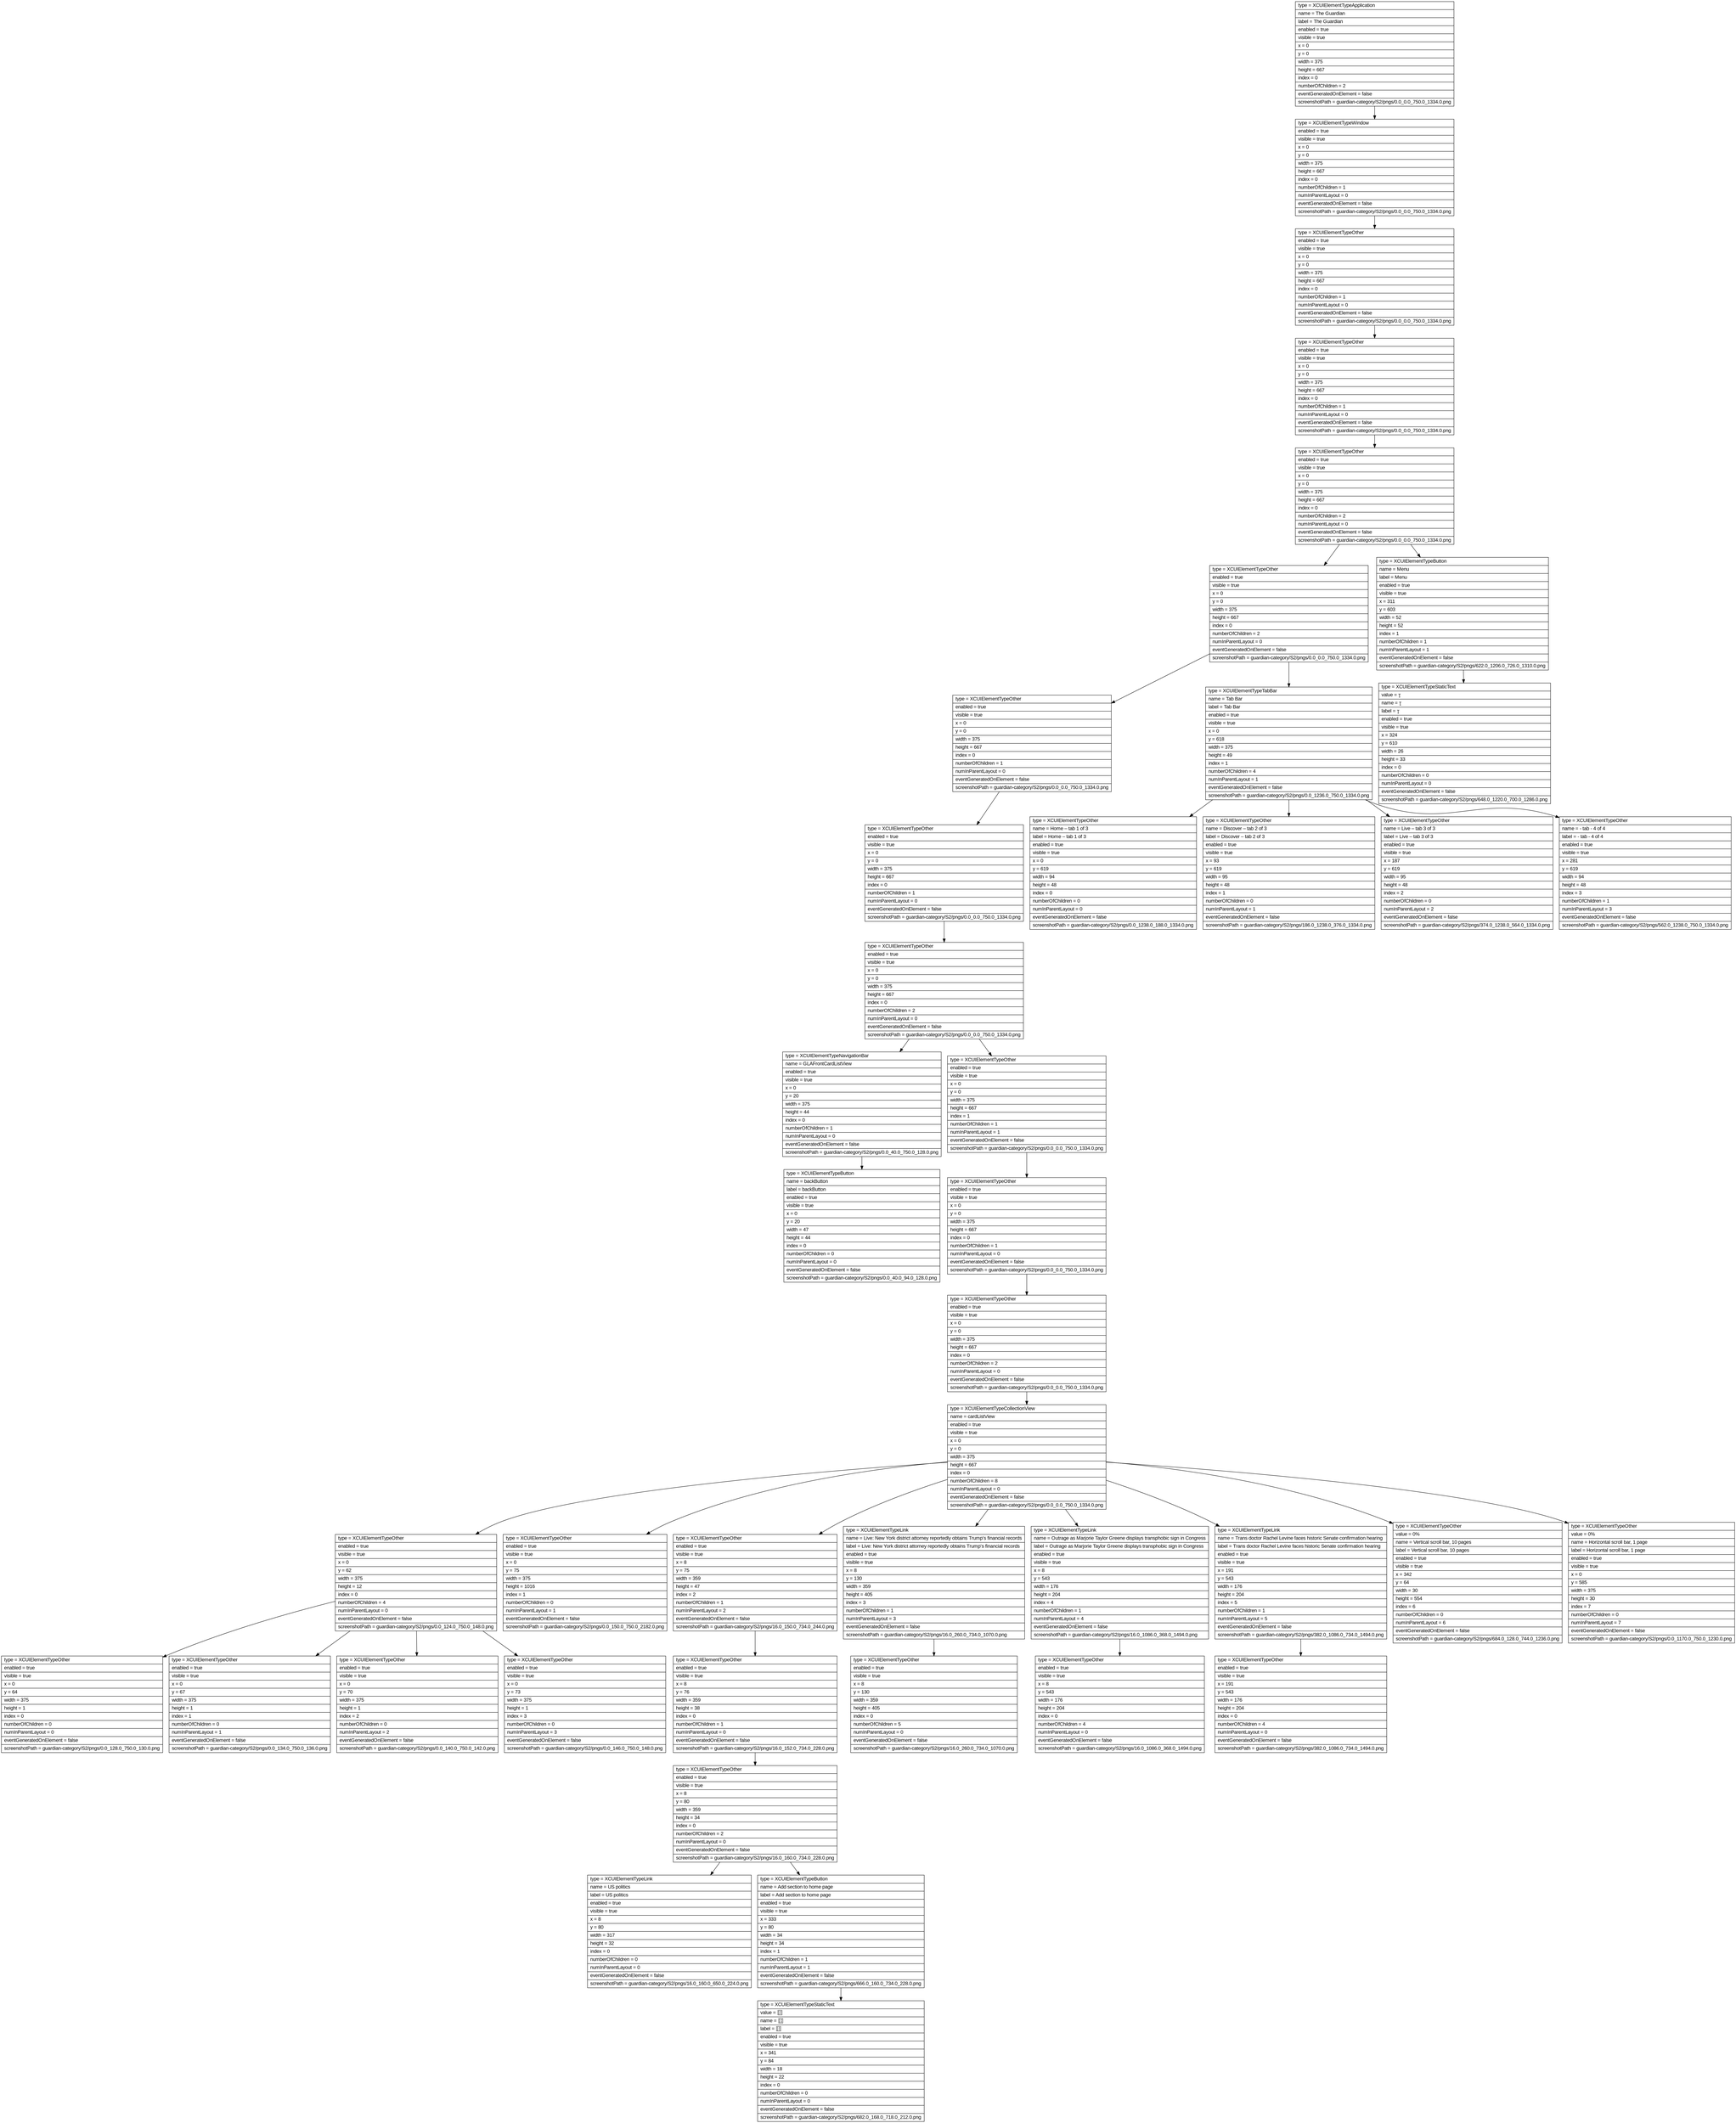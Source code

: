 digraph Layout {

	node [shape=record fontname=Arial];

	0	[label="{type = XCUIElementTypeApplication\l|name = The Guardian\l|label = The Guardian\l|enabled = true\l|visible = true\l|x = 0\l|y = 0\l|width = 375\l|height = 667\l|index = 0\l|numberOfChildren = 2\l|eventGeneratedOnElement = false \l|screenshotPath = guardian-category/S2/pngs/0.0_0.0_750.0_1334.0.png\l}"]
	1	[label="{type = XCUIElementTypeWindow\l|enabled = true\l|visible = true\l|x = 0\l|y = 0\l|width = 375\l|height = 667\l|index = 0\l|numberOfChildren = 1\l|numInParentLayout = 0\l|eventGeneratedOnElement = false \l|screenshotPath = guardian-category/S2/pngs/0.0_0.0_750.0_1334.0.png\l}"]
	2	[label="{type = XCUIElementTypeOther\l|enabled = true\l|visible = true\l|x = 0\l|y = 0\l|width = 375\l|height = 667\l|index = 0\l|numberOfChildren = 1\l|numInParentLayout = 0\l|eventGeneratedOnElement = false \l|screenshotPath = guardian-category/S2/pngs/0.0_0.0_750.0_1334.0.png\l}"]
	3	[label="{type = XCUIElementTypeOther\l|enabled = true\l|visible = true\l|x = 0\l|y = 0\l|width = 375\l|height = 667\l|index = 0\l|numberOfChildren = 1\l|numInParentLayout = 0\l|eventGeneratedOnElement = false \l|screenshotPath = guardian-category/S2/pngs/0.0_0.0_750.0_1334.0.png\l}"]
	4	[label="{type = XCUIElementTypeOther\l|enabled = true\l|visible = true\l|x = 0\l|y = 0\l|width = 375\l|height = 667\l|index = 0\l|numberOfChildren = 2\l|numInParentLayout = 0\l|eventGeneratedOnElement = false \l|screenshotPath = guardian-category/S2/pngs/0.0_0.0_750.0_1334.0.png\l}"]
	5	[label="{type = XCUIElementTypeOther\l|enabled = true\l|visible = true\l|x = 0\l|y = 0\l|width = 375\l|height = 667\l|index = 0\l|numberOfChildren = 2\l|numInParentLayout = 0\l|eventGeneratedOnElement = false \l|screenshotPath = guardian-category/S2/pngs/0.0_0.0_750.0_1334.0.png\l}"]
	6	[label="{type = XCUIElementTypeButton\l|name = Menu\l|label = Menu\l|enabled = true\l|visible = true\l|x = 311\l|y = 603\l|width = 52\l|height = 52\l|index = 1\l|numberOfChildren = 1\l|numInParentLayout = 1\l|eventGeneratedOnElement = false \l|screenshotPath = guardian-category/S2/pngs/622.0_1206.0_726.0_1310.0.png\l}"]
	7	[label="{type = XCUIElementTypeOther\l|enabled = true\l|visible = true\l|x = 0\l|y = 0\l|width = 375\l|height = 667\l|index = 0\l|numberOfChildren = 1\l|numInParentLayout = 0\l|eventGeneratedOnElement = false \l|screenshotPath = guardian-category/S2/pngs/0.0_0.0_750.0_1334.0.png\l}"]
	8	[label="{type = XCUIElementTypeTabBar\l|name = Tab Bar\l|label = Tab Bar\l|enabled = true\l|visible = true\l|x = 0\l|y = 618\l|width = 375\l|height = 49\l|index = 1\l|numberOfChildren = 4\l|numInParentLayout = 1\l|eventGeneratedOnElement = false \l|screenshotPath = guardian-category/S2/pngs/0.0_1236.0_750.0_1334.0.png\l}"]
	9	[label="{type = XCUIElementTypeStaticText\l|value = \l|name = \l|label = \l|enabled = true\l|visible = true\l|x = 324\l|y = 610\l|width = 26\l|height = 33\l|index = 0\l|numberOfChildren = 0\l|numInParentLayout = 0\l|eventGeneratedOnElement = false \l|screenshotPath = guardian-category/S2/pngs/648.0_1220.0_700.0_1286.0.png\l}"]
	10	[label="{type = XCUIElementTypeOther\l|enabled = true\l|visible = true\l|x = 0\l|y = 0\l|width = 375\l|height = 667\l|index = 0\l|numberOfChildren = 1\l|numInParentLayout = 0\l|eventGeneratedOnElement = false \l|screenshotPath = guardian-category/S2/pngs/0.0_0.0_750.0_1334.0.png\l}"]
	11	[label="{type = XCUIElementTypeOther\l|name = Home – tab 1 of 3\l|label = Home – tab 1 of 3\l|enabled = true\l|visible = true\l|x = 0\l|y = 619\l|width = 94\l|height = 48\l|index = 0\l|numberOfChildren = 0\l|numInParentLayout = 0\l|eventGeneratedOnElement = false \l|screenshotPath = guardian-category/S2/pngs/0.0_1238.0_188.0_1334.0.png\l}"]
	12	[label="{type = XCUIElementTypeOther\l|name = Discover – tab 2 of 3\l|label = Discover – tab 2 of 3\l|enabled = true\l|visible = true\l|x = 93\l|y = 619\l|width = 95\l|height = 48\l|index = 1\l|numberOfChildren = 0\l|numInParentLayout = 1\l|eventGeneratedOnElement = false \l|screenshotPath = guardian-category/S2/pngs/186.0_1238.0_376.0_1334.0.png\l}"]
	13	[label="{type = XCUIElementTypeOther\l|name = Live – tab 3 of 3\l|label = Live – tab 3 of 3\l|enabled = true\l|visible = true\l|x = 187\l|y = 619\l|width = 95\l|height = 48\l|index = 2\l|numberOfChildren = 0\l|numInParentLayout = 2\l|eventGeneratedOnElement = false \l|screenshotPath = guardian-category/S2/pngs/374.0_1238.0_564.0_1334.0.png\l}"]
	14	[label="{type = XCUIElementTypeOther\l|name =  - tab - 4 of 4\l|label =  - tab - 4 of 4\l|enabled = true\l|visible = true\l|x = 281\l|y = 619\l|width = 94\l|height = 48\l|index = 3\l|numberOfChildren = 1\l|numInParentLayout = 3\l|eventGeneratedOnElement = false \l|screenshotPath = guardian-category/S2/pngs/562.0_1238.0_750.0_1334.0.png\l}"]
	15	[label="{type = XCUIElementTypeOther\l|enabled = true\l|visible = true\l|x = 0\l|y = 0\l|width = 375\l|height = 667\l|index = 0\l|numberOfChildren = 2\l|numInParentLayout = 0\l|eventGeneratedOnElement = false \l|screenshotPath = guardian-category/S2/pngs/0.0_0.0_750.0_1334.0.png\l}"]
	16	[label="{type = XCUIElementTypeNavigationBar\l|name = GLAFrontCardListView\l|enabled = true\l|visible = true\l|x = 0\l|y = 20\l|width = 375\l|height = 44\l|index = 0\l|numberOfChildren = 1\l|numInParentLayout = 0\l|eventGeneratedOnElement = false \l|screenshotPath = guardian-category/S2/pngs/0.0_40.0_750.0_128.0.png\l}"]
	17	[label="{type = XCUIElementTypeOther\l|enabled = true\l|visible = true\l|x = 0\l|y = 0\l|width = 375\l|height = 667\l|index = 1\l|numberOfChildren = 1\l|numInParentLayout = 1\l|eventGeneratedOnElement = false \l|screenshotPath = guardian-category/S2/pngs/0.0_0.0_750.0_1334.0.png\l}"]
	18	[label="{type = XCUIElementTypeButton\l|name = backButton\l|label = backButton\l|enabled = true\l|visible = true\l|x = 0\l|y = 20\l|width = 47\l|height = 44\l|index = 0\l|numberOfChildren = 0\l|numInParentLayout = 0\l|eventGeneratedOnElement = false \l|screenshotPath = guardian-category/S2/pngs/0.0_40.0_94.0_128.0.png\l}"]
	19	[label="{type = XCUIElementTypeOther\l|enabled = true\l|visible = true\l|x = 0\l|y = 0\l|width = 375\l|height = 667\l|index = 0\l|numberOfChildren = 1\l|numInParentLayout = 0\l|eventGeneratedOnElement = false \l|screenshotPath = guardian-category/S2/pngs/0.0_0.0_750.0_1334.0.png\l}"]
	20	[label="{type = XCUIElementTypeOther\l|enabled = true\l|visible = true\l|x = 0\l|y = 0\l|width = 375\l|height = 667\l|index = 0\l|numberOfChildren = 2\l|numInParentLayout = 0\l|eventGeneratedOnElement = false \l|screenshotPath = guardian-category/S2/pngs/0.0_0.0_750.0_1334.0.png\l}"]
	21	[label="{type = XCUIElementTypeCollectionView\l|name = cardListView\l|enabled = true\l|visible = true\l|x = 0\l|y = 0\l|width = 375\l|height = 667\l|index = 0\l|numberOfChildren = 8\l|numInParentLayout = 0\l|eventGeneratedOnElement = false \l|screenshotPath = guardian-category/S2/pngs/0.0_0.0_750.0_1334.0.png\l}"]
	22	[label="{type = XCUIElementTypeOther\l|enabled = true\l|visible = true\l|x = 0\l|y = 62\l|width = 375\l|height = 12\l|index = 0\l|numberOfChildren = 4\l|numInParentLayout = 0\l|eventGeneratedOnElement = false \l|screenshotPath = guardian-category/S2/pngs/0.0_124.0_750.0_148.0.png\l}"]
	23	[label="{type = XCUIElementTypeOther\l|enabled = true\l|visible = true\l|x = 0\l|y = 75\l|width = 375\l|height = 1016\l|index = 1\l|numberOfChildren = 0\l|numInParentLayout = 1\l|eventGeneratedOnElement = false \l|screenshotPath = guardian-category/S2/pngs/0.0_150.0_750.0_2182.0.png\l}"]
	24	[label="{type = XCUIElementTypeOther\l|enabled = true\l|visible = true\l|x = 8\l|y = 75\l|width = 359\l|height = 47\l|index = 2\l|numberOfChildren = 1\l|numInParentLayout = 2\l|eventGeneratedOnElement = false \l|screenshotPath = guardian-category/S2/pngs/16.0_150.0_734.0_244.0.png\l}"]
	25	[label="{type = XCUIElementTypeLink\l|name = Live: New York district attorney reportedly obtains Trump's financial records\l|label = Live: New York district attorney reportedly obtains Trump's financial records\l|enabled = true\l|visible = true\l|x = 8\l|y = 130\l|width = 359\l|height = 405\l|index = 3\l|numberOfChildren = 1\l|numInParentLayout = 3\l|eventGeneratedOnElement = false \l|screenshotPath = guardian-category/S2/pngs/16.0_260.0_734.0_1070.0.png\l}"]
	26	[label="{type = XCUIElementTypeLink\l|name = Outrage as Marjorie Taylor Greene displays transphobic sign in Congress\l|label = Outrage as Marjorie Taylor Greene displays transphobic sign in Congress\l|enabled = true\l|visible = true\l|x = 8\l|y = 543\l|width = 176\l|height = 204\l|index = 4\l|numberOfChildren = 1\l|numInParentLayout = 4\l|eventGeneratedOnElement = false \l|screenshotPath = guardian-category/S2/pngs/16.0_1086.0_368.0_1494.0.png\l}"]
	27	[label="{type = XCUIElementTypeLink\l|name = Trans doctor Rachel Levine faces historic Senate confirmation hearing\l|label = Trans doctor Rachel Levine faces historic Senate confirmation hearing\l|enabled = true\l|visible = true\l|x = 191\l|y = 543\l|width = 176\l|height = 204\l|index = 5\l|numberOfChildren = 1\l|numInParentLayout = 5\l|eventGeneratedOnElement = false \l|screenshotPath = guardian-category/S2/pngs/382.0_1086.0_734.0_1494.0.png\l}"]
	28	[label="{type = XCUIElementTypeOther\l|value = 0%\l|name = Vertical scroll bar, 10 pages\l|label = Vertical scroll bar, 10 pages\l|enabled = true\l|visible = true\l|x = 342\l|y = 64\l|width = 30\l|height = 554\l|index = 6\l|numberOfChildren = 0\l|numInParentLayout = 6\l|eventGeneratedOnElement = false \l|screenshotPath = guardian-category/S2/pngs/684.0_128.0_744.0_1236.0.png\l}"]
	29	[label="{type = XCUIElementTypeOther\l|value = 0%\l|name = Horizontal scroll bar, 1 page\l|label = Horizontal scroll bar, 1 page\l|enabled = true\l|visible = true\l|x = 0\l|y = 585\l|width = 375\l|height = 30\l|index = 7\l|numberOfChildren = 0\l|numInParentLayout = 7\l|eventGeneratedOnElement = false \l|screenshotPath = guardian-category/S2/pngs/0.0_1170.0_750.0_1230.0.png\l}"]
	30	[label="{type = XCUIElementTypeOther\l|enabled = true\l|visible = true\l|x = 0\l|y = 64\l|width = 375\l|height = 1\l|index = 0\l|numberOfChildren = 0\l|numInParentLayout = 0\l|eventGeneratedOnElement = false \l|screenshotPath = guardian-category/S2/pngs/0.0_128.0_750.0_130.0.png\l}"]
	31	[label="{type = XCUIElementTypeOther\l|enabled = true\l|visible = true\l|x = 0\l|y = 67\l|width = 375\l|height = 1\l|index = 1\l|numberOfChildren = 0\l|numInParentLayout = 1\l|eventGeneratedOnElement = false \l|screenshotPath = guardian-category/S2/pngs/0.0_134.0_750.0_136.0.png\l}"]
	32	[label="{type = XCUIElementTypeOther\l|enabled = true\l|visible = true\l|x = 0\l|y = 70\l|width = 375\l|height = 1\l|index = 2\l|numberOfChildren = 0\l|numInParentLayout = 2\l|eventGeneratedOnElement = false \l|screenshotPath = guardian-category/S2/pngs/0.0_140.0_750.0_142.0.png\l}"]
	33	[label="{type = XCUIElementTypeOther\l|enabled = true\l|visible = true\l|x = 0\l|y = 73\l|width = 375\l|height = 1\l|index = 3\l|numberOfChildren = 0\l|numInParentLayout = 3\l|eventGeneratedOnElement = false \l|screenshotPath = guardian-category/S2/pngs/0.0_146.0_750.0_148.0.png\l}"]
	34	[label="{type = XCUIElementTypeOther\l|enabled = true\l|visible = true\l|x = 8\l|y = 76\l|width = 359\l|height = 38\l|index = 0\l|numberOfChildren = 1\l|numInParentLayout = 0\l|eventGeneratedOnElement = false \l|screenshotPath = guardian-category/S2/pngs/16.0_152.0_734.0_228.0.png\l}"]
	35	[label="{type = XCUIElementTypeOther\l|enabled = true\l|visible = true\l|x = 8\l|y = 130\l|width = 359\l|height = 405\l|index = 0\l|numberOfChildren = 5\l|numInParentLayout = 0\l|eventGeneratedOnElement = false \l|screenshotPath = guardian-category/S2/pngs/16.0_260.0_734.0_1070.0.png\l}"]
	36	[label="{type = XCUIElementTypeOther\l|enabled = true\l|visible = true\l|x = 8\l|y = 543\l|width = 176\l|height = 204\l|index = 0\l|numberOfChildren = 4\l|numInParentLayout = 0\l|eventGeneratedOnElement = false \l|screenshotPath = guardian-category/S2/pngs/16.0_1086.0_368.0_1494.0.png\l}"]
	37	[label="{type = XCUIElementTypeOther\l|enabled = true\l|visible = true\l|x = 191\l|y = 543\l|width = 176\l|height = 204\l|index = 0\l|numberOfChildren = 4\l|numInParentLayout = 0\l|eventGeneratedOnElement = false \l|screenshotPath = guardian-category/S2/pngs/382.0_1086.0_734.0_1494.0.png\l}"]
	38	[label="{type = XCUIElementTypeOther\l|enabled = true\l|visible = true\l|x = 8\l|y = 80\l|width = 359\l|height = 34\l|index = 0\l|numberOfChildren = 2\l|numInParentLayout = 0\l|eventGeneratedOnElement = false \l|screenshotPath = guardian-category/S2/pngs/16.0_160.0_734.0_228.0.png\l}"]
	39	[label="{type = XCUIElementTypeLink\l|name = US politics\l|label = US politics\l|enabled = true\l|visible = true\l|x = 8\l|y = 80\l|width = 317\l|height = 32\l|index = 0\l|numberOfChildren = 0\l|numInParentLayout = 0\l|eventGeneratedOnElement = false \l|screenshotPath = guardian-category/S2/pngs/16.0_160.0_650.0_224.0.png\l}"]
	40	[label="{type = XCUIElementTypeButton\l|name = Add section to home page\l|label = Add section to home page\l|enabled = true\l|visible = true\l|x = 333\l|y = 80\l|width = 34\l|height = 34\l|index = 1\l|numberOfChildren = 1\l|numInParentLayout = 1\l|eventGeneratedOnElement = false \l|screenshotPath = guardian-category/S2/pngs/666.0_160.0_734.0_228.0.png\l}"]
	41	[label="{type = XCUIElementTypeStaticText\l|value = \l|name = \l|label = \l|enabled = true\l|visible = true\l|x = 341\l|y = 84\l|width = 18\l|height = 22\l|index = 0\l|numberOfChildren = 0\l|numInParentLayout = 0\l|eventGeneratedOnElement = false \l|screenshotPath = guardian-category/S2/pngs/682.0_168.0_718.0_212.0.png\l}"]


	0 -> 1
	1 -> 2
	2 -> 3
	3 -> 4
	4 -> 5
	4 -> 6
	5 -> 7
	5 -> 8
	6 -> 9
	7 -> 10
	8 -> 11
	8 -> 12
	8 -> 13
	8 -> 14
	10 -> 15
	15 -> 16
	15 -> 17
	16 -> 18
	17 -> 19
	19 -> 20
	20 -> 21
	21 -> 22
	21 -> 23
	21 -> 24
	21 -> 25
	21 -> 26
	21 -> 27
	21 -> 28
	21 -> 29
	22 -> 30
	22 -> 31
	22 -> 32
	22 -> 33
	24 -> 34
	25 -> 35
	26 -> 36
	27 -> 37
	34 -> 38
	38 -> 39
	38 -> 40
	40 -> 41


}